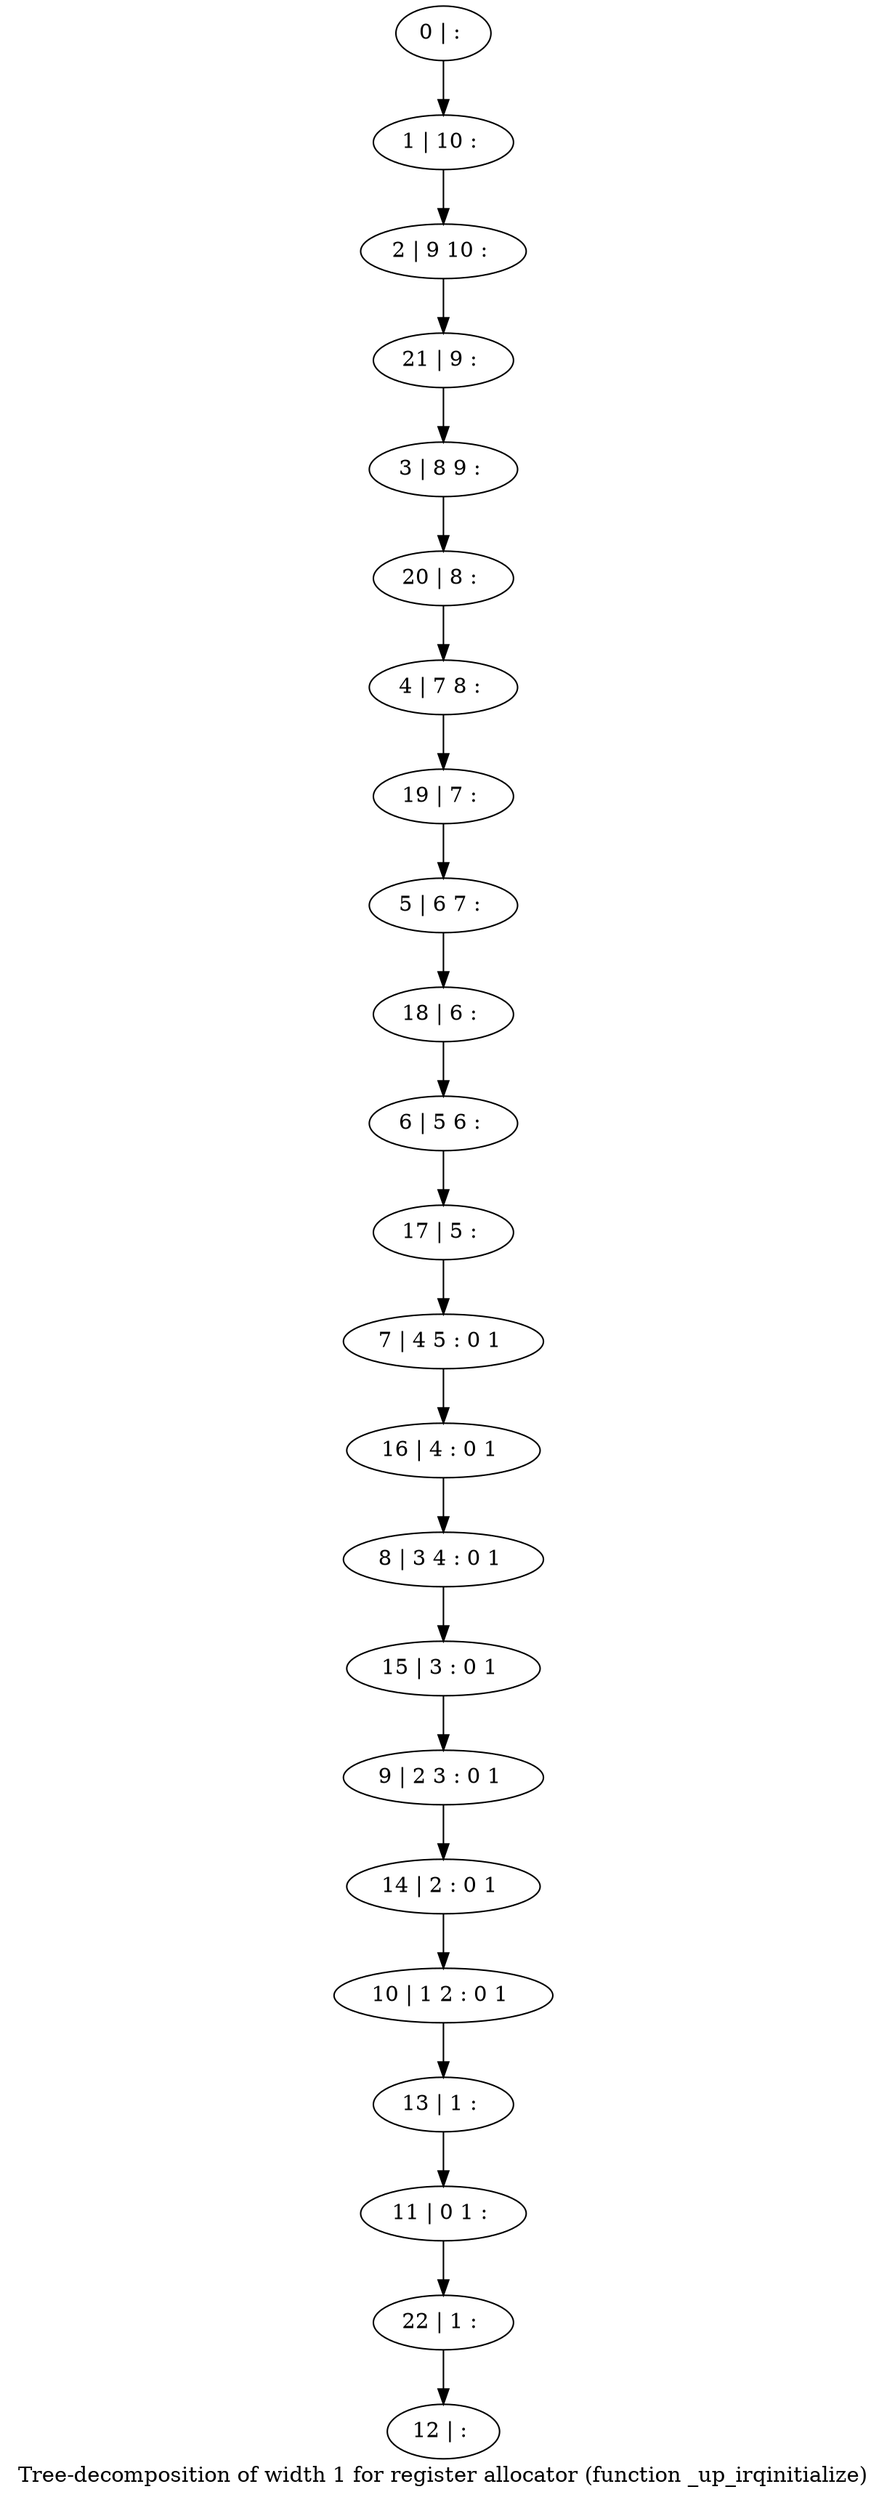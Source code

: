 digraph G {
graph [label="Tree-decomposition of width 1 for register allocator (function _up_irqinitialize)"]
0[label="0 | : "];
1[label="1 | 10 : "];
2[label="2 | 9 10 : "];
3[label="3 | 8 9 : "];
4[label="4 | 7 8 : "];
5[label="5 | 6 7 : "];
6[label="6 | 5 6 : "];
7[label="7 | 4 5 : 0 1 "];
8[label="8 | 3 4 : 0 1 "];
9[label="9 | 2 3 : 0 1 "];
10[label="10 | 1 2 : 0 1 "];
11[label="11 | 0 1 : "];
12[label="12 | : "];
13[label="13 | 1 : "];
14[label="14 | 2 : 0 1 "];
15[label="15 | 3 : 0 1 "];
16[label="16 | 4 : 0 1 "];
17[label="17 | 5 : "];
18[label="18 | 6 : "];
19[label="19 | 7 : "];
20[label="20 | 8 : "];
21[label="21 | 9 : "];
22[label="22 | 1 : "];
0->1 ;
1->2 ;
13->11 ;
10->13 ;
14->10 ;
9->14 ;
15->9 ;
8->15 ;
16->8 ;
7->16 ;
17->7 ;
6->17 ;
18->6 ;
5->18 ;
19->5 ;
4->19 ;
20->4 ;
3->20 ;
21->3 ;
2->21 ;
22->12 ;
11->22 ;
}
